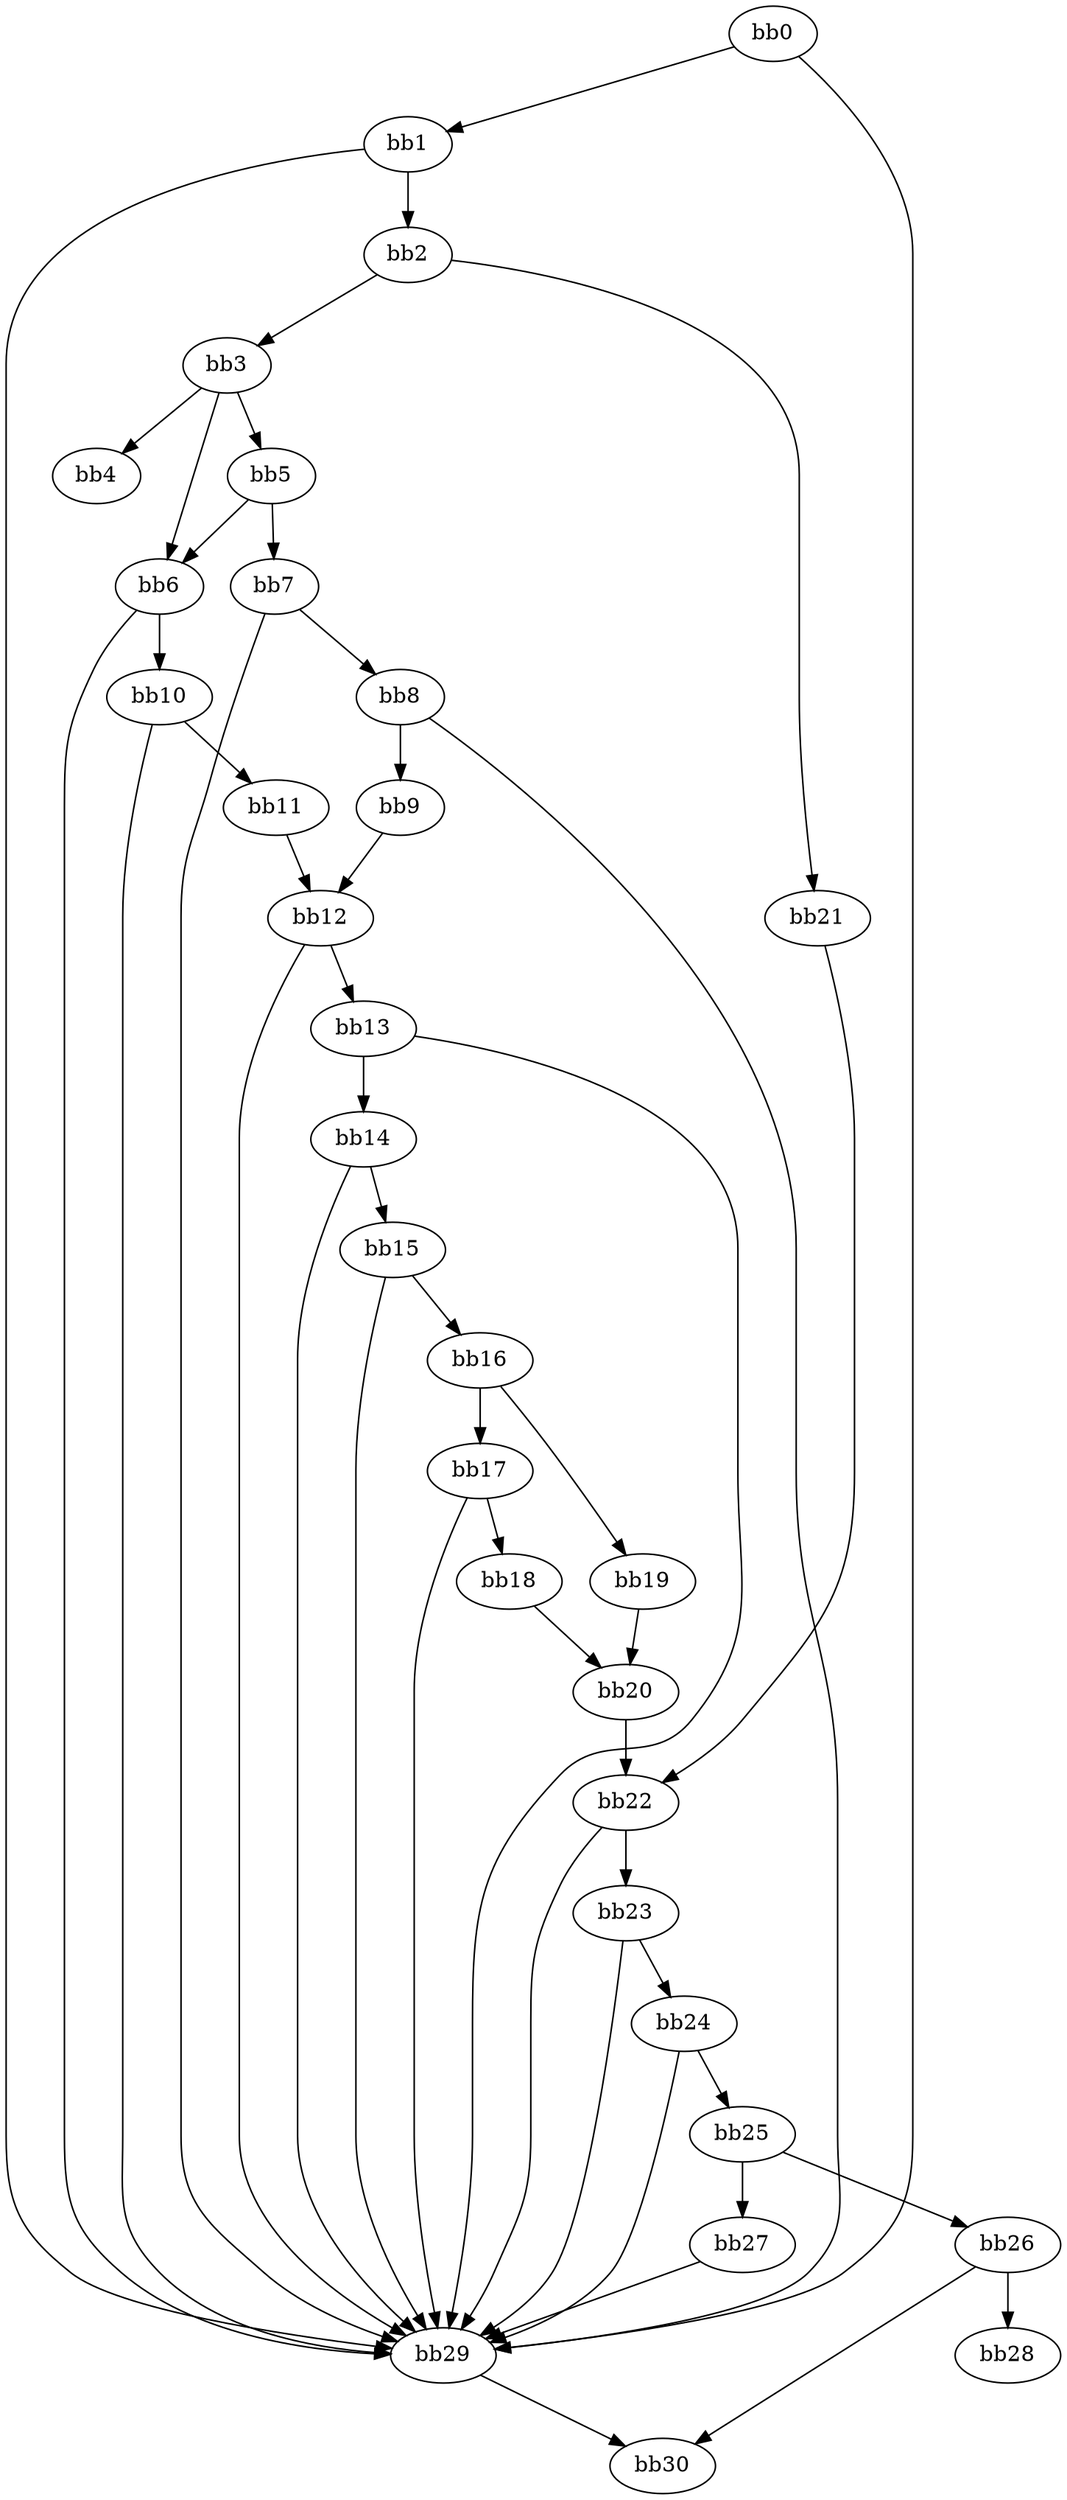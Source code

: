 digraph {
    0 [ label = "bb0\l" ]
    1 [ label = "bb1\l" ]
    2 [ label = "bb2\l" ]
    3 [ label = "bb3\l" ]
    4 [ label = "bb4\l" ]
    5 [ label = "bb5\l" ]
    6 [ label = "bb6\l" ]
    7 [ label = "bb7\l" ]
    8 [ label = "bb8\l" ]
    9 [ label = "bb9\l" ]
    10 [ label = "bb10\l" ]
    11 [ label = "bb11\l" ]
    12 [ label = "bb12\l" ]
    13 [ label = "bb13\l" ]
    14 [ label = "bb14\l" ]
    15 [ label = "bb15\l" ]
    16 [ label = "bb16\l" ]
    17 [ label = "bb17\l" ]
    18 [ label = "bb18\l" ]
    19 [ label = "bb19\l" ]
    20 [ label = "bb20\l" ]
    21 [ label = "bb21\l" ]
    22 [ label = "bb22\l" ]
    23 [ label = "bb23\l" ]
    24 [ label = "bb24\l" ]
    25 [ label = "bb25\l" ]
    26 [ label = "bb26\l" ]
    27 [ label = "bb27\l" ]
    28 [ label = "bb28\l" ]
    29 [ label = "bb29\l" ]
    30 [ label = "bb30\l" ]
    0 -> 1 [ ]
    0 -> 29 [ ]
    1 -> 2 [ ]
    1 -> 29 [ ]
    2 -> 3 [ ]
    2 -> 21 [ ]
    3 -> 4 [ ]
    3 -> 5 [ ]
    3 -> 6 [ ]
    5 -> 6 [ ]
    5 -> 7 [ ]
    6 -> 10 [ ]
    6 -> 29 [ ]
    7 -> 8 [ ]
    7 -> 29 [ ]
    8 -> 9 [ ]
    8 -> 29 [ ]
    9 -> 12 [ ]
    10 -> 11 [ ]
    10 -> 29 [ ]
    11 -> 12 [ ]
    12 -> 13 [ ]
    12 -> 29 [ ]
    13 -> 14 [ ]
    13 -> 29 [ ]
    14 -> 15 [ ]
    14 -> 29 [ ]
    15 -> 16 [ ]
    15 -> 29 [ ]
    16 -> 17 [ ]
    16 -> 19 [ ]
    17 -> 18 [ ]
    17 -> 29 [ ]
    18 -> 20 [ ]
    19 -> 20 [ ]
    20 -> 22 [ ]
    21 -> 22 [ ]
    22 -> 23 [ ]
    22 -> 29 [ ]
    23 -> 24 [ ]
    23 -> 29 [ ]
    24 -> 25 [ ]
    24 -> 29 [ ]
    25 -> 26 [ ]
    25 -> 27 [ ]
    26 -> 28 [ ]
    26 -> 30 [ ]
    27 -> 29 [ ]
    29 -> 30 [ ]
}


